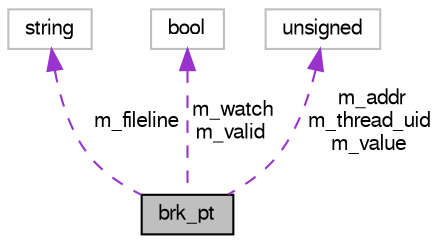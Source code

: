 digraph "brk_pt"
{
  bgcolor="transparent";
  edge [fontname="FreeSans",fontsize="10",labelfontname="FreeSans",labelfontsize="10"];
  node [fontname="FreeSans",fontsize="10",shape=record];
  Node1 [label="brk_pt",height=0.2,width=0.4,color="black", fillcolor="grey75", style="filled", fontcolor="black"];
  Node2 -> Node1 [dir="back",color="darkorchid3",fontsize="10",style="dashed",label=" m_fileline" ,fontname="FreeSans"];
  Node2 [label="string",height=0.2,width=0.4,color="grey75"];
  Node3 -> Node1 [dir="back",color="darkorchid3",fontsize="10",style="dashed",label=" m_watch\nm_valid" ,fontname="FreeSans"];
  Node3 [label="bool",height=0.2,width=0.4,color="grey75"];
  Node4 -> Node1 [dir="back",color="darkorchid3",fontsize="10",style="dashed",label=" m_addr\nm_thread_uid\nm_value" ,fontname="FreeSans"];
  Node4 [label="unsigned",height=0.2,width=0.4,color="grey75"];
}
